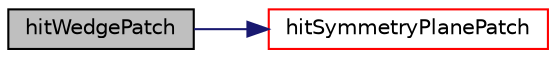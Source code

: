digraph "hitWedgePatch"
{
  bgcolor="transparent";
  edge [fontname="Helvetica",fontsize="10",labelfontname="Helvetica",labelfontsize="10"];
  node [fontname="Helvetica",fontsize="10",shape=record];
  rankdir="LR";
  Node161 [label="hitWedgePatch",height=0.2,width=0.4,color="black", fillcolor="grey75", style="filled", fontcolor="black"];
  Node161 -> Node162 [color="midnightblue",fontsize="10",style="solid",fontname="Helvetica"];
  Node162 [label="hitSymmetryPlanePatch",height=0.2,width=0.4,color="red",URL="$a24221.html#a1662f39340584699bf43b05eac1dbe55",tooltip="Overridable function to handle the particle hitting a. "];
}
